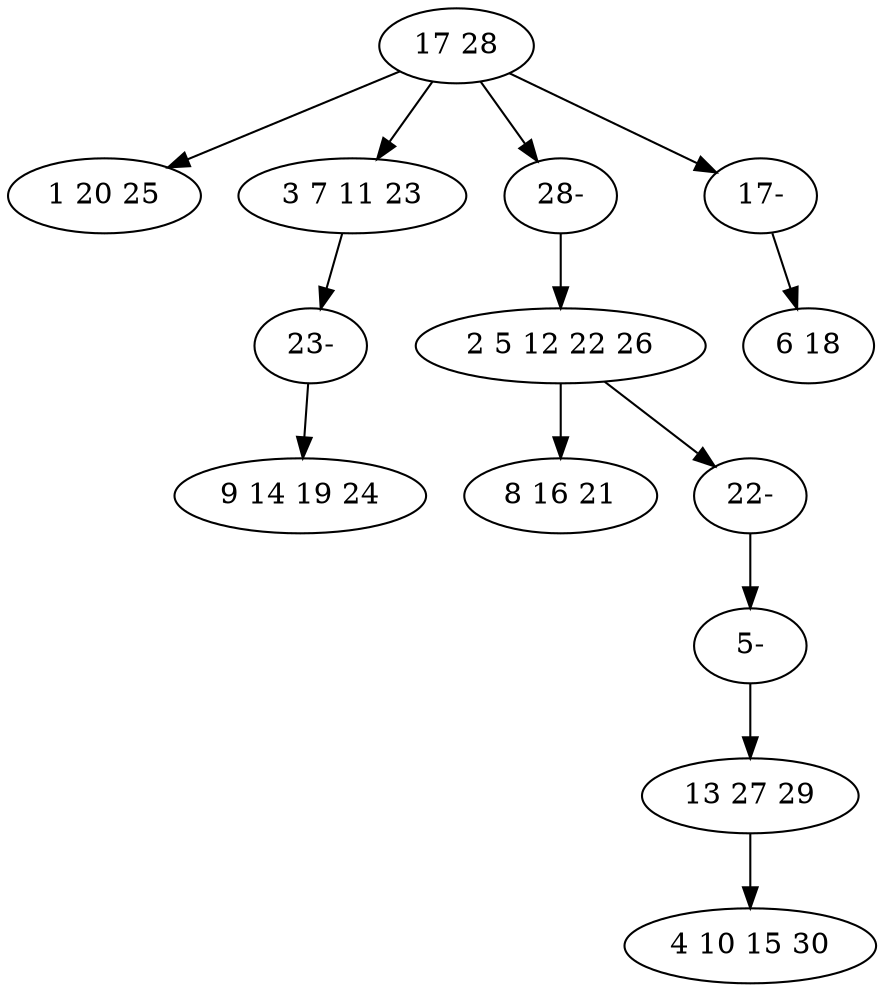 digraph true_tree {
	"0" -> "1"
	"0" -> "2"
	"0" -> "13"
	"3" -> "4"
	"0" -> "12"
	"3" -> "9"
	"6" -> "7"
	"2" -> "10"
	"9" -> "11"
	"10" -> "8"
	"11" -> "6"
	"12" -> "5"
	"13" -> "3"
	"0" [label="17 28"];
	"1" [label="1 20 25"];
	"2" [label="3 7 11 23"];
	"3" [label="2 5 12 22 26"];
	"4" [label="8 16 21"];
	"5" [label="6 18"];
	"6" [label="13 27 29"];
	"7" [label="4 10 15 30"];
	"8" [label="9 14 19 24"];
	"9" [label="22-"];
	"10" [label="23-"];
	"11" [label="5-"];
	"12" [label="17-"];
	"13" [label="28-"];
}
